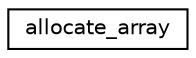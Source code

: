 digraph "Graphical Class Hierarchy"
{
 // INTERACTIVE_SVG=YES
 // LATEX_PDF_SIZE
  edge [fontname="Helvetica",fontsize="10",labelfontname="Helvetica",labelfontsize="10"];
  node [fontname="Helvetica",fontsize="10",shape=record];
  rankdir="LR";
  Node0 [label="allocate_array",height=0.2,width=0.4,color="black", fillcolor="white", style="filled",URL="$interfacefms__io__utils__mod_1_1allocate__array.html",tooltip=" "];
}
